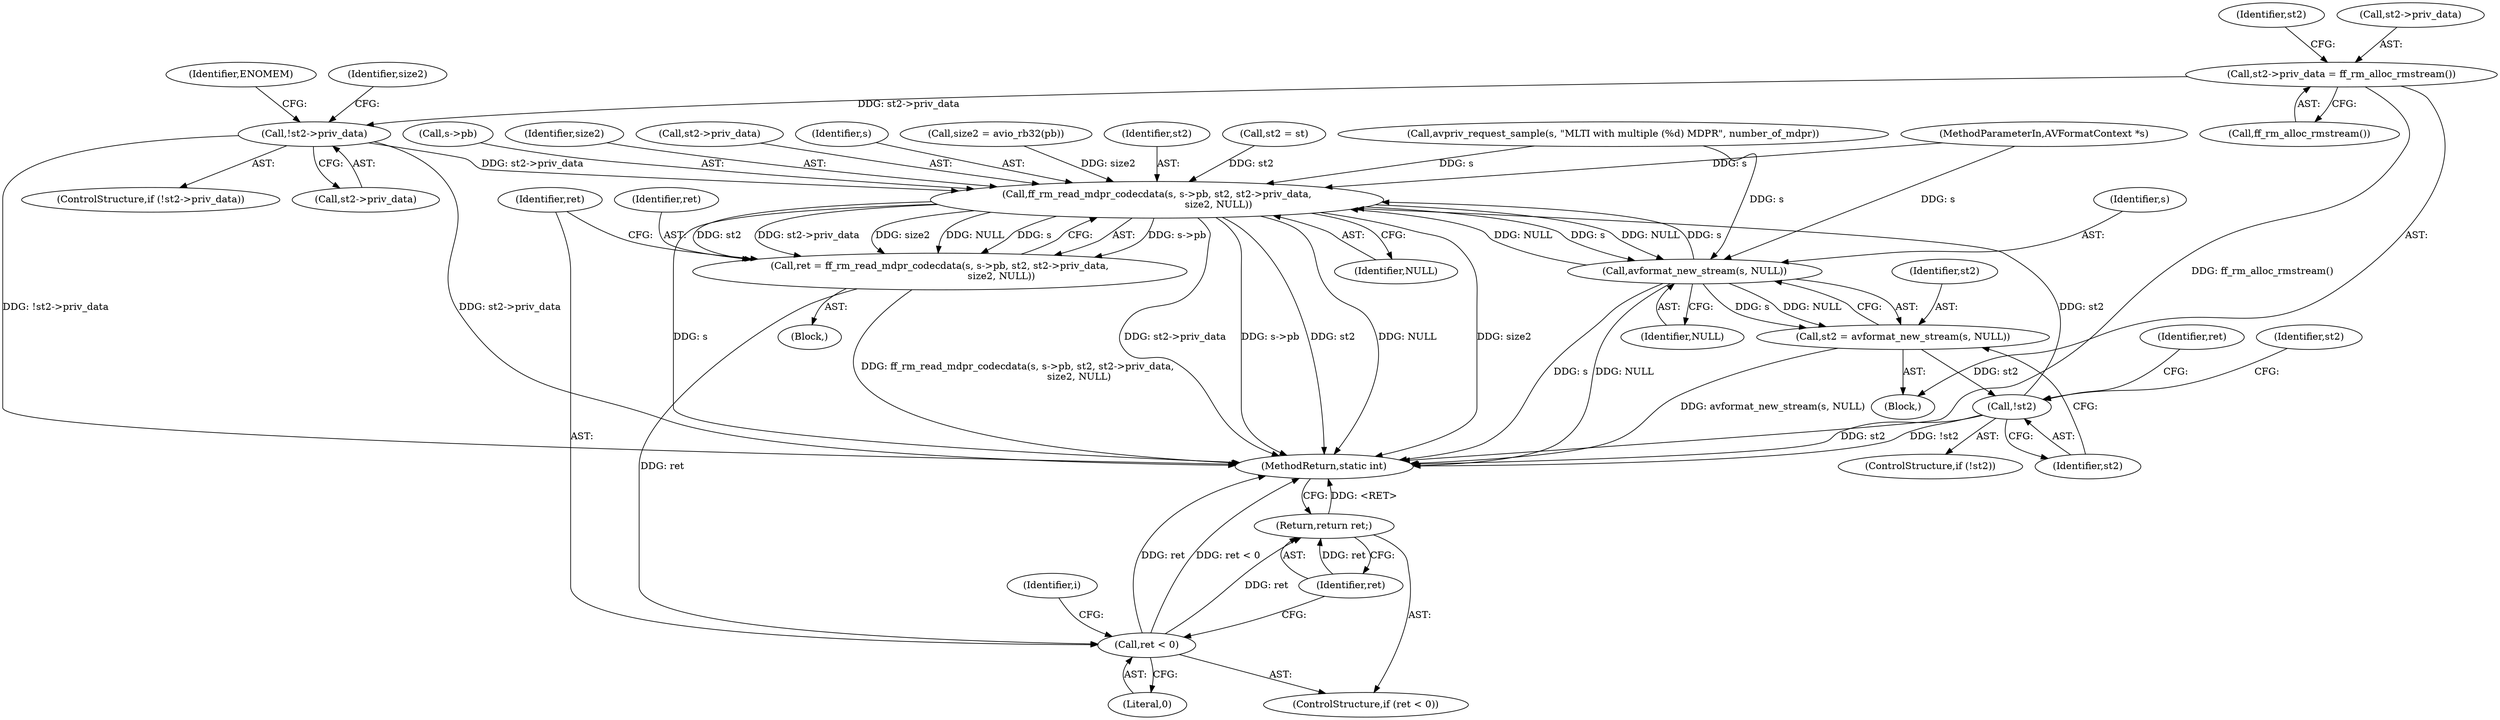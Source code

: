 digraph "0_FFmpeg_a7e032a277452366771951e29fd0bf2bd5c029f0@pointer" {
"1000219" [label="(Call,!st2->priv_data)"];
"1000213" [label="(Call,st2->priv_data = ff_rm_alloc_rmstream())"];
"1000236" [label="(Call,ff_rm_read_mdpr_codecdata(s, s->pb, st2, st2->priv_data,\n                                        size2, NULL))"];
"1000157" [label="(Call,avformat_new_stream(s, NULL))"];
"1000155" [label="(Call,st2 = avformat_new_stream(s, NULL))"];
"1000161" [label="(Call,!st2)"];
"1000234" [label="(Call,ret = ff_rm_read_mdpr_codecdata(s, s->pb, st2, st2->priv_data,\n                                        size2, NULL))"];
"1000248" [label="(Call,ret < 0)"];
"1000251" [label="(Return,return ret;)"];
"1000249" [label="(Identifier,ret)"];
"1000247" [label="(ControlStructure,if (ret < 0))"];
"1000220" [label="(Call,st2->priv_data)"];
"1000219" [label="(Call,!st2->priv_data)"];
"1000101" [label="(MethodParameterIn,AVFormatContext *s)"];
"1000235" [label="(Identifier,ret)"];
"1000221" [label="(Identifier,st2)"];
"1000157" [label="(Call,avformat_new_stream(s, NULL))"];
"1000242" [label="(Call,st2->priv_data)"];
"1000237" [label="(Identifier,s)"];
"1000251" [label="(Return,return ret;)"];
"1000225" [label="(Identifier,ENOMEM)"];
"1000236" [label="(Call,ff_rm_read_mdpr_codecdata(s, s->pb, st2, st2->priv_data,\n                                        size2, NULL))"];
"1000213" [label="(Call,st2->priv_data = ff_rm_alloc_rmstream())"];
"1000255" [label="(MethodReturn,static int)"];
"1000135" [label="(Call,avpriv_request_sample(s, \"MLTI with multiple (%d) MDPR\", number_of_mdpr))"];
"1000230" [label="(Call,size2 = avio_rb32(pb))"];
"1000147" [label="(Identifier,i)"];
"1000156" [label="(Identifier,st2)"];
"1000241" [label="(Identifier,st2)"];
"1000227" [label="(Call,st2 = st)"];
"1000159" [label="(Identifier,NULL)"];
"1000246" [label="(Identifier,NULL)"];
"1000165" [label="(Identifier,ret)"];
"1000238" [label="(Call,s->pb)"];
"1000231" [label="(Identifier,size2)"];
"1000172" [label="(Identifier,st2)"];
"1000217" [label="(Call,ff_rm_alloc_rmstream())"];
"1000161" [label="(Call,!st2)"];
"1000158" [label="(Identifier,s)"];
"1000218" [label="(ControlStructure,if (!st2->priv_data))"];
"1000214" [label="(Call,st2->priv_data)"];
"1000245" [label="(Identifier,size2)"];
"1000234" [label="(Call,ret = ff_rm_read_mdpr_codecdata(s, s->pb, st2, st2->priv_data,\n                                        size2, NULL))"];
"1000252" [label="(Identifier,ret)"];
"1000250" [label="(Literal,0)"];
"1000155" [label="(Call,st2 = avformat_new_stream(s, NULL))"];
"1000148" [label="(Block,)"];
"1000154" [label="(Block,)"];
"1000162" [label="(Identifier,st2)"];
"1000160" [label="(ControlStructure,if (!st2))"];
"1000248" [label="(Call,ret < 0)"];
"1000219" -> "1000218"  [label="AST: "];
"1000219" -> "1000220"  [label="CFG: "];
"1000220" -> "1000219"  [label="AST: "];
"1000225" -> "1000219"  [label="CFG: "];
"1000231" -> "1000219"  [label="CFG: "];
"1000219" -> "1000255"  [label="DDG: !st2->priv_data"];
"1000219" -> "1000255"  [label="DDG: st2->priv_data"];
"1000213" -> "1000219"  [label="DDG: st2->priv_data"];
"1000219" -> "1000236"  [label="DDG: st2->priv_data"];
"1000213" -> "1000154"  [label="AST: "];
"1000213" -> "1000217"  [label="CFG: "];
"1000214" -> "1000213"  [label="AST: "];
"1000217" -> "1000213"  [label="AST: "];
"1000221" -> "1000213"  [label="CFG: "];
"1000213" -> "1000255"  [label="DDG: ff_rm_alloc_rmstream()"];
"1000236" -> "1000234"  [label="AST: "];
"1000236" -> "1000246"  [label="CFG: "];
"1000237" -> "1000236"  [label="AST: "];
"1000238" -> "1000236"  [label="AST: "];
"1000241" -> "1000236"  [label="AST: "];
"1000242" -> "1000236"  [label="AST: "];
"1000245" -> "1000236"  [label="AST: "];
"1000246" -> "1000236"  [label="AST: "];
"1000234" -> "1000236"  [label="CFG: "];
"1000236" -> "1000255"  [label="DDG: s"];
"1000236" -> "1000255"  [label="DDG: s->pb"];
"1000236" -> "1000255"  [label="DDG: st2->priv_data"];
"1000236" -> "1000255"  [label="DDG: size2"];
"1000236" -> "1000255"  [label="DDG: NULL"];
"1000236" -> "1000255"  [label="DDG: st2"];
"1000236" -> "1000157"  [label="DDG: s"];
"1000236" -> "1000157"  [label="DDG: NULL"];
"1000236" -> "1000234"  [label="DDG: s->pb"];
"1000236" -> "1000234"  [label="DDG: st2"];
"1000236" -> "1000234"  [label="DDG: st2->priv_data"];
"1000236" -> "1000234"  [label="DDG: size2"];
"1000236" -> "1000234"  [label="DDG: NULL"];
"1000236" -> "1000234"  [label="DDG: s"];
"1000157" -> "1000236"  [label="DDG: s"];
"1000157" -> "1000236"  [label="DDG: NULL"];
"1000135" -> "1000236"  [label="DDG: s"];
"1000101" -> "1000236"  [label="DDG: s"];
"1000227" -> "1000236"  [label="DDG: st2"];
"1000161" -> "1000236"  [label="DDG: st2"];
"1000230" -> "1000236"  [label="DDG: size2"];
"1000157" -> "1000155"  [label="AST: "];
"1000157" -> "1000159"  [label="CFG: "];
"1000158" -> "1000157"  [label="AST: "];
"1000159" -> "1000157"  [label="AST: "];
"1000155" -> "1000157"  [label="CFG: "];
"1000157" -> "1000255"  [label="DDG: NULL"];
"1000157" -> "1000255"  [label="DDG: s"];
"1000157" -> "1000155"  [label="DDG: s"];
"1000157" -> "1000155"  [label="DDG: NULL"];
"1000135" -> "1000157"  [label="DDG: s"];
"1000101" -> "1000157"  [label="DDG: s"];
"1000155" -> "1000154"  [label="AST: "];
"1000156" -> "1000155"  [label="AST: "];
"1000162" -> "1000155"  [label="CFG: "];
"1000155" -> "1000255"  [label="DDG: avformat_new_stream(s, NULL)"];
"1000155" -> "1000161"  [label="DDG: st2"];
"1000161" -> "1000160"  [label="AST: "];
"1000161" -> "1000162"  [label="CFG: "];
"1000162" -> "1000161"  [label="AST: "];
"1000165" -> "1000161"  [label="CFG: "];
"1000172" -> "1000161"  [label="CFG: "];
"1000161" -> "1000255"  [label="DDG: st2"];
"1000161" -> "1000255"  [label="DDG: !st2"];
"1000234" -> "1000148"  [label="AST: "];
"1000235" -> "1000234"  [label="AST: "];
"1000249" -> "1000234"  [label="CFG: "];
"1000234" -> "1000255"  [label="DDG: ff_rm_read_mdpr_codecdata(s, s->pb, st2, st2->priv_data,\n                                        size2, NULL)"];
"1000234" -> "1000248"  [label="DDG: ret"];
"1000248" -> "1000247"  [label="AST: "];
"1000248" -> "1000250"  [label="CFG: "];
"1000249" -> "1000248"  [label="AST: "];
"1000250" -> "1000248"  [label="AST: "];
"1000252" -> "1000248"  [label="CFG: "];
"1000147" -> "1000248"  [label="CFG: "];
"1000248" -> "1000255"  [label="DDG: ret < 0"];
"1000248" -> "1000255"  [label="DDG: ret"];
"1000248" -> "1000251"  [label="DDG: ret"];
"1000251" -> "1000247"  [label="AST: "];
"1000251" -> "1000252"  [label="CFG: "];
"1000252" -> "1000251"  [label="AST: "];
"1000255" -> "1000251"  [label="CFG: "];
"1000251" -> "1000255"  [label="DDG: <RET>"];
"1000252" -> "1000251"  [label="DDG: ret"];
}
